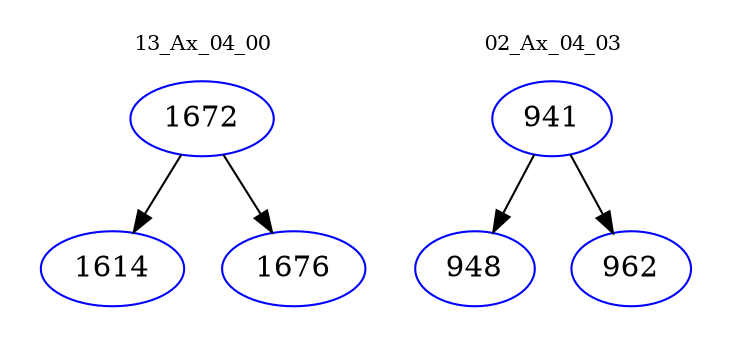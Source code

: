 digraph{
subgraph cluster_0 {
color = white
label = "13_Ax_04_00";
fontsize=10;
T0_1672 [label="1672", color="blue"]
T0_1672 -> T0_1614 [color="black"]
T0_1614 [label="1614", color="blue"]
T0_1672 -> T0_1676 [color="black"]
T0_1676 [label="1676", color="blue"]
}
subgraph cluster_1 {
color = white
label = "02_Ax_04_03";
fontsize=10;
T1_941 [label="941", color="blue"]
T1_941 -> T1_948 [color="black"]
T1_948 [label="948", color="blue"]
T1_941 -> T1_962 [color="black"]
T1_962 [label="962", color="blue"]
}
}
